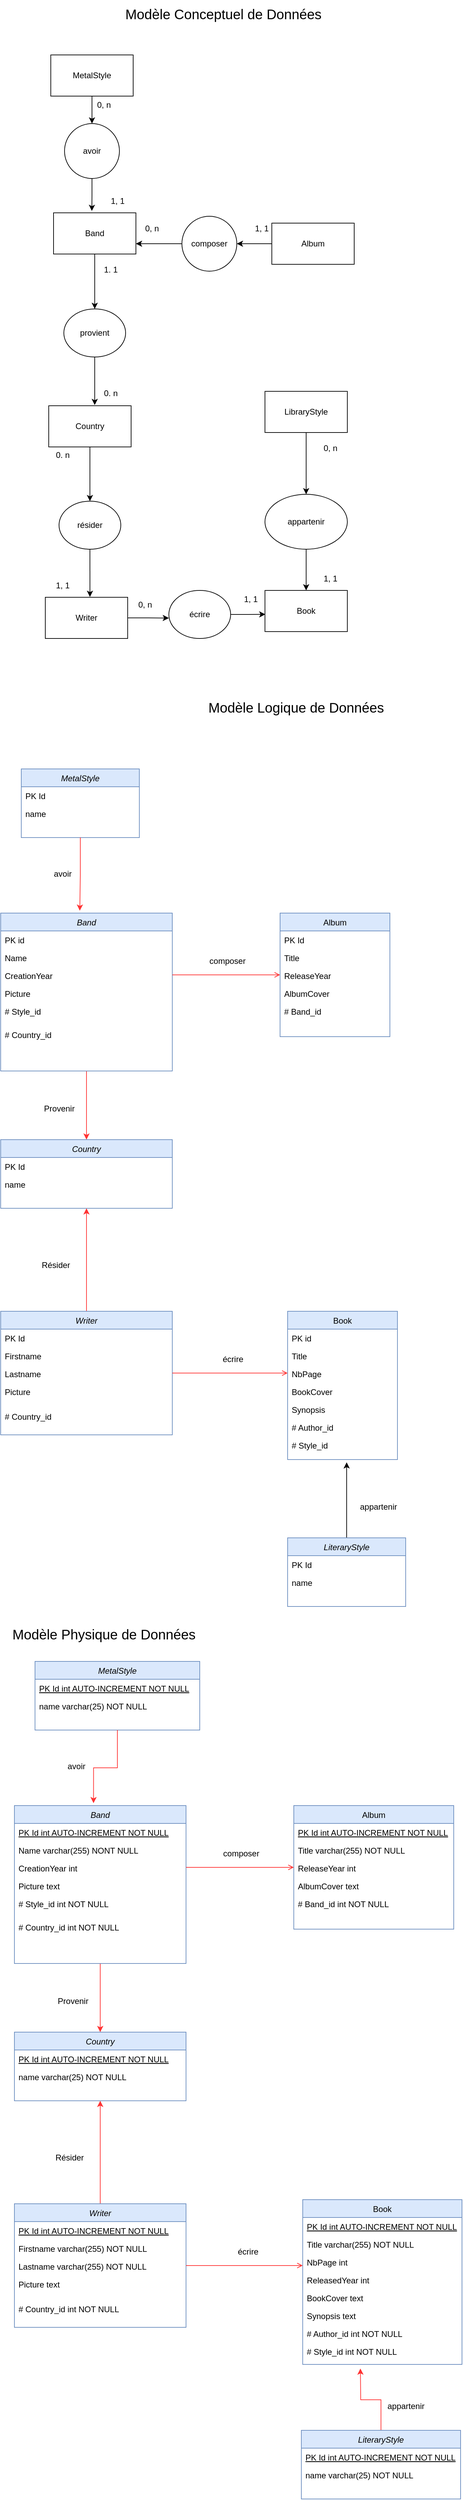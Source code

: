 <mxfile version="24.4.13" type="device">
  <diagram id="C5RBs43oDa-KdzZeNtuy" name="Page-1">
    <mxGraphModel dx="1036" dy="2944" grid="1" gridSize="10" guides="1" tooltips="1" connect="1" arrows="1" fold="1" page="1" pageScale="1" pageWidth="827" pageHeight="1169" math="0" shadow="0">
      <root>
        <mxCell id="WIyWlLk6GJQsqaUBKTNV-0" />
        <mxCell id="WIyWlLk6GJQsqaUBKTNV-1" parent="WIyWlLk6GJQsqaUBKTNV-0" />
        <mxCell id="hpYyyR7JfZrNcIA-6sOq-10" style="edgeStyle=orthogonalEdgeStyle;rounded=0;orthogonalLoop=1;jettySize=auto;html=1;entryX=0.5;entryY=0;entryDx=0;entryDy=0;strokeColor=#FF3333;" parent="WIyWlLk6GJQsqaUBKTNV-1" source="zkfFHV4jXpPFQw0GAbJ--0" target="hpYyyR7JfZrNcIA-6sOq-0" edge="1">
          <mxGeometry relative="1" as="geometry">
            <Array as="points">
              <mxPoint x="215" y="140" />
              <mxPoint x="215" y="140" />
            </Array>
          </mxGeometry>
        </mxCell>
        <mxCell id="zkfFHV4jXpPFQw0GAbJ--0" value="Band" style="swimlane;fontStyle=2;align=center;verticalAlign=top;childLayout=stackLayout;horizontal=1;startSize=26;horizontalStack=0;resizeParent=1;resizeLast=0;collapsible=1;marginBottom=0;rounded=0;shadow=0;strokeWidth=1;fillColor=#dae8fc;strokeColor=#6c8ebf;" parent="WIyWlLk6GJQsqaUBKTNV-1" vertex="1">
          <mxGeometry x="90" y="-120" width="250" height="230" as="geometry">
            <mxRectangle x="230" y="140" width="160" height="26" as="alternateBounds" />
          </mxGeometry>
        </mxCell>
        <mxCell id="zkfFHV4jXpPFQw0GAbJ--1" value="PK id" style="text;align=left;verticalAlign=top;spacingLeft=4;spacingRight=4;overflow=hidden;rotatable=0;points=[[0,0.5],[1,0.5]];portConstraint=eastwest;" parent="zkfFHV4jXpPFQw0GAbJ--0" vertex="1">
          <mxGeometry y="26" width="250" height="26" as="geometry" />
        </mxCell>
        <mxCell id="zkfFHV4jXpPFQw0GAbJ--2" value="Name" style="text;align=left;verticalAlign=top;spacingLeft=4;spacingRight=4;overflow=hidden;rotatable=0;points=[[0,0.5],[1,0.5]];portConstraint=eastwest;rounded=0;shadow=0;html=0;" parent="zkfFHV4jXpPFQw0GAbJ--0" vertex="1">
          <mxGeometry y="52" width="250" height="26" as="geometry" />
        </mxCell>
        <mxCell id="zkfFHV4jXpPFQw0GAbJ--5" value="CreationYear" style="text;align=left;verticalAlign=top;spacingLeft=4;spacingRight=4;overflow=hidden;rotatable=0;points=[[0,0.5],[1,0.5]];portConstraint=eastwest;" parent="zkfFHV4jXpPFQw0GAbJ--0" vertex="1">
          <mxGeometry y="78" width="250" height="26" as="geometry" />
        </mxCell>
        <mxCell id="QkaxTqC0bUJLbsp5cPGV-0" value="Picture" style="text;align=left;verticalAlign=top;spacingLeft=4;spacingRight=4;overflow=hidden;rotatable=0;points=[[0,0.5],[1,0.5]];portConstraint=eastwest;rounded=0;shadow=0;html=0;" parent="zkfFHV4jXpPFQw0GAbJ--0" vertex="1">
          <mxGeometry y="104" width="250" height="26" as="geometry" />
        </mxCell>
        <mxCell id="QkaxTqC0bUJLbsp5cPGV-24" value="# Style_id" style="text;align=left;verticalAlign=top;spacingLeft=4;spacingRight=4;overflow=hidden;rotatable=0;points=[[0,0.5],[1,0.5]];portConstraint=eastwest;rounded=0;shadow=0;html=0;" parent="zkfFHV4jXpPFQw0GAbJ--0" vertex="1">
          <mxGeometry y="130" width="250" height="34" as="geometry" />
        </mxCell>
        <mxCell id="hpYyyR7JfZrNcIA-6sOq-18" value="# Country_id" style="text;align=left;verticalAlign=top;spacingLeft=4;spacingRight=4;overflow=hidden;rotatable=0;points=[[0,0.5],[1,0.5]];portConstraint=eastwest;rounded=0;shadow=0;html=0;" parent="zkfFHV4jXpPFQw0GAbJ--0" vertex="1">
          <mxGeometry y="164" width="250" height="34" as="geometry" />
        </mxCell>
        <mxCell id="zkfFHV4jXpPFQw0GAbJ--17" value="Album" style="swimlane;fontStyle=0;align=center;verticalAlign=top;childLayout=stackLayout;horizontal=1;startSize=26;horizontalStack=0;resizeParent=1;resizeLast=0;collapsible=1;marginBottom=0;rounded=0;shadow=0;strokeWidth=1;fillColor=#dae8fc;strokeColor=#6c8ebf;" parent="WIyWlLk6GJQsqaUBKTNV-1" vertex="1">
          <mxGeometry x="497" y="-120" width="160" height="180" as="geometry">
            <mxRectangle x="550" y="140" width="160" height="26" as="alternateBounds" />
          </mxGeometry>
        </mxCell>
        <mxCell id="zkfFHV4jXpPFQw0GAbJ--18" value="PK Id" style="text;align=left;verticalAlign=top;spacingLeft=4;spacingRight=4;overflow=hidden;rotatable=0;points=[[0,0.5],[1,0.5]];portConstraint=eastwest;" parent="zkfFHV4jXpPFQw0GAbJ--17" vertex="1">
          <mxGeometry y="26" width="160" height="26" as="geometry" />
        </mxCell>
        <mxCell id="zkfFHV4jXpPFQw0GAbJ--19" value="Title" style="text;align=left;verticalAlign=top;spacingLeft=4;spacingRight=4;overflow=hidden;rotatable=0;points=[[0,0.5],[1,0.5]];portConstraint=eastwest;rounded=0;shadow=0;html=0;" parent="zkfFHV4jXpPFQw0GAbJ--17" vertex="1">
          <mxGeometry y="52" width="160" height="26" as="geometry" />
        </mxCell>
        <mxCell id="zkfFHV4jXpPFQw0GAbJ--20" value="ReleaseYear" style="text;align=left;verticalAlign=top;spacingLeft=4;spacingRight=4;overflow=hidden;rotatable=0;points=[[0,0.5],[1,0.5]];portConstraint=eastwest;rounded=0;shadow=0;html=0;" parent="zkfFHV4jXpPFQw0GAbJ--17" vertex="1">
          <mxGeometry y="78" width="160" height="26" as="geometry" />
        </mxCell>
        <mxCell id="zkfFHV4jXpPFQw0GAbJ--21" value="AlbumCover" style="text;align=left;verticalAlign=top;spacingLeft=4;spacingRight=4;overflow=hidden;rotatable=0;points=[[0,0.5],[1,0.5]];portConstraint=eastwest;rounded=0;shadow=0;html=0;" parent="zkfFHV4jXpPFQw0GAbJ--17" vertex="1">
          <mxGeometry y="104" width="160" height="26" as="geometry" />
        </mxCell>
        <mxCell id="QkaxTqC0bUJLbsp5cPGV-25" value="# Band_id" style="text;align=left;verticalAlign=top;spacingLeft=4;spacingRight=4;overflow=hidden;rotatable=0;points=[[0,0.5],[1,0.5]];portConstraint=eastwest;rounded=0;shadow=0;html=0;" parent="zkfFHV4jXpPFQw0GAbJ--17" vertex="1">
          <mxGeometry y="130" width="160" height="26" as="geometry" />
        </mxCell>
        <mxCell id="zkfFHV4jXpPFQw0GAbJ--26" value="" style="endArrow=open;shadow=0;strokeWidth=1;rounded=0;endFill=1;edgeStyle=elbowEdgeStyle;elbow=vertical;strokeColor=#FF3333;" parent="WIyWlLk6GJQsqaUBKTNV-1" source="zkfFHV4jXpPFQw0GAbJ--0" target="zkfFHV4jXpPFQw0GAbJ--17" edge="1">
          <mxGeometry x="0.5" y="41" relative="1" as="geometry">
            <mxPoint x="369" y="-38" as="sourcePoint" />
            <mxPoint x="529" y="-38" as="targetPoint" />
            <mxPoint x="-40" y="32" as="offset" />
          </mxGeometry>
        </mxCell>
        <mxCell id="zkfFHV4jXpPFQw0GAbJ--29" value="composer" style="text;html=1;resizable=0;points=[];;align=center;verticalAlign=middle;labelBackgroundColor=none;rounded=0;shadow=0;strokeWidth=1;fontSize=12;" parent="zkfFHV4jXpPFQw0GAbJ--26" vertex="1" connectable="0">
          <mxGeometry x="0.5" y="49" relative="1" as="geometry">
            <mxPoint x="-38" y="29" as="offset" />
          </mxGeometry>
        </mxCell>
        <mxCell id="hpYyyR7JfZrNcIA-6sOq-9" style="edgeStyle=orthogonalEdgeStyle;rounded=0;orthogonalLoop=1;jettySize=auto;html=1;entryX=0.5;entryY=1;entryDx=0;entryDy=0;strokeColor=#FF3333;" parent="WIyWlLk6GJQsqaUBKTNV-1" source="QkaxTqC0bUJLbsp5cPGV-1" target="hpYyyR7JfZrNcIA-6sOq-0" edge="1">
          <mxGeometry relative="1" as="geometry" />
        </mxCell>
        <mxCell id="QkaxTqC0bUJLbsp5cPGV-1" value="Writer" style="swimlane;fontStyle=2;align=center;verticalAlign=top;childLayout=stackLayout;horizontal=1;startSize=26;horizontalStack=0;resizeParent=1;resizeLast=0;collapsible=1;marginBottom=0;rounded=0;shadow=0;strokeWidth=1;fillColor=#dae8fc;strokeColor=#6c8ebf;" parent="WIyWlLk6GJQsqaUBKTNV-1" vertex="1">
          <mxGeometry x="90" y="460" width="250" height="180" as="geometry">
            <mxRectangle x="230" y="140" width="160" height="26" as="alternateBounds" />
          </mxGeometry>
        </mxCell>
        <mxCell id="QkaxTqC0bUJLbsp5cPGV-2" value="PK Id" style="text;align=left;verticalAlign=top;spacingLeft=4;spacingRight=4;overflow=hidden;rotatable=0;points=[[0,0.5],[1,0.5]];portConstraint=eastwest;" parent="QkaxTqC0bUJLbsp5cPGV-1" vertex="1">
          <mxGeometry y="26" width="250" height="26" as="geometry" />
        </mxCell>
        <mxCell id="QkaxTqC0bUJLbsp5cPGV-3" value="Firstname" style="text;align=left;verticalAlign=top;spacingLeft=4;spacingRight=4;overflow=hidden;rotatable=0;points=[[0,0.5],[1,0.5]];portConstraint=eastwest;rounded=0;shadow=0;html=0;" parent="QkaxTqC0bUJLbsp5cPGV-1" vertex="1">
          <mxGeometry y="52" width="250" height="26" as="geometry" />
        </mxCell>
        <mxCell id="QkaxTqC0bUJLbsp5cPGV-4" value="Lastname" style="text;align=left;verticalAlign=top;spacingLeft=4;spacingRight=4;overflow=hidden;rotatable=0;points=[[0,0.5],[1,0.5]];portConstraint=eastwest;rounded=0;shadow=0;html=0;" parent="QkaxTqC0bUJLbsp5cPGV-1" vertex="1">
          <mxGeometry y="78" width="250" height="26" as="geometry" />
        </mxCell>
        <mxCell id="QkaxTqC0bUJLbsp5cPGV-6" value="Picture" style="text;align=left;verticalAlign=top;spacingLeft=4;spacingRight=4;overflow=hidden;rotatable=0;points=[[0,0.5],[1,0.5]];portConstraint=eastwest;rounded=0;shadow=0;html=0;" parent="QkaxTqC0bUJLbsp5cPGV-1" vertex="1">
          <mxGeometry y="104" width="250" height="36" as="geometry" />
        </mxCell>
        <mxCell id="hpYyyR7JfZrNcIA-6sOq-19" value="# Country_id" style="text;align=left;verticalAlign=top;spacingLeft=4;spacingRight=4;overflow=hidden;rotatable=0;points=[[0,0.5],[1,0.5]];portConstraint=eastwest;rounded=0;shadow=0;html=0;" parent="QkaxTqC0bUJLbsp5cPGV-1" vertex="1">
          <mxGeometry y="140" width="250" height="34" as="geometry" />
        </mxCell>
        <mxCell id="QkaxTqC0bUJLbsp5cPGV-7" value="Book" style="swimlane;fontStyle=0;align=center;verticalAlign=top;childLayout=stackLayout;horizontal=1;startSize=26;horizontalStack=0;resizeParent=1;resizeLast=0;collapsible=1;marginBottom=0;rounded=0;shadow=0;strokeWidth=1;fillColor=#dae8fc;strokeColor=#6c8ebf;" parent="WIyWlLk6GJQsqaUBKTNV-1" vertex="1">
          <mxGeometry x="508" y="460" width="160" height="216" as="geometry">
            <mxRectangle x="550" y="140" width="160" height="26" as="alternateBounds" />
          </mxGeometry>
        </mxCell>
        <mxCell id="QkaxTqC0bUJLbsp5cPGV-8" value="PK id" style="text;align=left;verticalAlign=top;spacingLeft=4;spacingRight=4;overflow=hidden;rotatable=0;points=[[0,0.5],[1,0.5]];portConstraint=eastwest;" parent="QkaxTqC0bUJLbsp5cPGV-7" vertex="1">
          <mxGeometry y="26" width="160" height="26" as="geometry" />
        </mxCell>
        <mxCell id="QkaxTqC0bUJLbsp5cPGV-9" value="Title" style="text;align=left;verticalAlign=top;spacingLeft=4;spacingRight=4;overflow=hidden;rotatable=0;points=[[0,0.5],[1,0.5]];portConstraint=eastwest;rounded=0;shadow=0;html=0;" parent="QkaxTqC0bUJLbsp5cPGV-7" vertex="1">
          <mxGeometry y="52" width="160" height="26" as="geometry" />
        </mxCell>
        <mxCell id="QkaxTqC0bUJLbsp5cPGV-10" value="NbPage" style="text;align=left;verticalAlign=top;spacingLeft=4;spacingRight=4;overflow=hidden;rotatable=0;points=[[0,0.5],[1,0.5]];portConstraint=eastwest;rounded=0;shadow=0;html=0;" parent="QkaxTqC0bUJLbsp5cPGV-7" vertex="1">
          <mxGeometry y="78" width="160" height="26" as="geometry" />
        </mxCell>
        <mxCell id="QkaxTqC0bUJLbsp5cPGV-11" value="BookCover" style="text;align=left;verticalAlign=top;spacingLeft=4;spacingRight=4;overflow=hidden;rotatable=0;points=[[0,0.5],[1,0.5]];portConstraint=eastwest;rounded=0;shadow=0;html=0;" parent="QkaxTqC0bUJLbsp5cPGV-7" vertex="1">
          <mxGeometry y="104" width="160" height="26" as="geometry" />
        </mxCell>
        <mxCell id="QkaxTqC0bUJLbsp5cPGV-16" value="Synopsis" style="text;align=left;verticalAlign=top;spacingLeft=4;spacingRight=4;overflow=hidden;rotatable=0;points=[[0,0.5],[1,0.5]];portConstraint=eastwest;rounded=0;shadow=0;html=0;" parent="QkaxTqC0bUJLbsp5cPGV-7" vertex="1">
          <mxGeometry y="130" width="160" height="26" as="geometry" />
        </mxCell>
        <mxCell id="QkaxTqC0bUJLbsp5cPGV-26" value="# Author_id" style="text;align=left;verticalAlign=top;spacingLeft=4;spacingRight=4;overflow=hidden;rotatable=0;points=[[0,0.5],[1,0.5]];portConstraint=eastwest;rounded=0;shadow=0;html=0;" parent="QkaxTqC0bUJLbsp5cPGV-7" vertex="1">
          <mxGeometry y="156" width="160" height="26" as="geometry" />
        </mxCell>
        <mxCell id="XIcIbsfdDW9YJGJT9VB4-4" value="# Style_id" style="text;align=left;verticalAlign=top;spacingLeft=4;spacingRight=4;overflow=hidden;rotatable=0;points=[[0,0.5],[1,0.5]];portConstraint=eastwest;rounded=0;shadow=0;html=0;" parent="QkaxTqC0bUJLbsp5cPGV-7" vertex="1">
          <mxGeometry y="182" width="160" height="26" as="geometry" />
        </mxCell>
        <mxCell id="QkaxTqC0bUJLbsp5cPGV-12" value="" style="endArrow=open;shadow=0;strokeWidth=1;rounded=0;endFill=1;edgeStyle=elbowEdgeStyle;elbow=vertical;strokeColor=#FF3333;" parent="WIyWlLk6GJQsqaUBKTNV-1" source="QkaxTqC0bUJLbsp5cPGV-1" target="QkaxTqC0bUJLbsp5cPGV-7" edge="1">
          <mxGeometry x="0.5" y="41" relative="1" as="geometry">
            <mxPoint x="380" y="532" as="sourcePoint" />
            <mxPoint x="540" y="532" as="targetPoint" />
            <mxPoint x="-40" y="32" as="offset" />
          </mxGeometry>
        </mxCell>
        <mxCell id="QkaxTqC0bUJLbsp5cPGV-15" value="écrire" style="text;html=1;resizable=0;points=[];;align=center;verticalAlign=middle;labelBackgroundColor=none;rounded=0;shadow=0;strokeWidth=1;fontSize=12;" parent="QkaxTqC0bUJLbsp5cPGV-12" vertex="1" connectable="0">
          <mxGeometry x="0.5" y="49" relative="1" as="geometry">
            <mxPoint x="-38" y="29" as="offset" />
          </mxGeometry>
        </mxCell>
        <mxCell id="hpYyyR7JfZrNcIA-6sOq-0" value="Country" style="swimlane;fontStyle=2;align=center;verticalAlign=top;childLayout=stackLayout;horizontal=1;startSize=26;horizontalStack=0;resizeParent=1;resizeLast=0;collapsible=1;marginBottom=0;rounded=0;shadow=0;strokeWidth=1;fillColor=#dae8fc;strokeColor=#6c8ebf;" parent="WIyWlLk6GJQsqaUBKTNV-1" vertex="1">
          <mxGeometry x="90" y="210" width="250" height="100" as="geometry">
            <mxRectangle x="230" y="140" width="160" height="26" as="alternateBounds" />
          </mxGeometry>
        </mxCell>
        <mxCell id="hpYyyR7JfZrNcIA-6sOq-1" value="PK Id" style="text;align=left;verticalAlign=top;spacingLeft=4;spacingRight=4;overflow=hidden;rotatable=0;points=[[0,0.5],[1,0.5]];portConstraint=eastwest;" parent="hpYyyR7JfZrNcIA-6sOq-0" vertex="1">
          <mxGeometry y="26" width="250" height="26" as="geometry" />
        </mxCell>
        <mxCell id="hpYyyR7JfZrNcIA-6sOq-6" value="name" style="text;align=left;verticalAlign=top;spacingLeft=4;spacingRight=4;overflow=hidden;rotatable=0;points=[[0,0.5],[1,0.5]];portConstraint=eastwest;" parent="hpYyyR7JfZrNcIA-6sOq-0" vertex="1">
          <mxGeometry y="52" width="250" height="26" as="geometry" />
        </mxCell>
        <mxCell id="hpYyyR7JfZrNcIA-6sOq-7" value="Provenir" style="text;html=1;align=center;verticalAlign=middle;resizable=0;points=[];autosize=1;strokeColor=none;fillColor=none;" parent="WIyWlLk6GJQsqaUBKTNV-1" vertex="1">
          <mxGeometry x="140" y="150" width="70" height="30" as="geometry" />
        </mxCell>
        <mxCell id="hpYyyR7JfZrNcIA-6sOq-8" value="Résider" style="text;html=1;align=center;verticalAlign=middle;resizable=0;points=[];autosize=1;strokeColor=none;fillColor=none;" parent="WIyWlLk6GJQsqaUBKTNV-1" vertex="1">
          <mxGeometry x="140" y="378" width="60" height="30" as="geometry" />
        </mxCell>
        <mxCell id="XIcIbsfdDW9YJGJT9VB4-3" style="edgeStyle=orthogonalEdgeStyle;rounded=0;orthogonalLoop=1;jettySize=auto;html=1;strokeColor=default;" parent="WIyWlLk6GJQsqaUBKTNV-1" source="XIcIbsfdDW9YJGJT9VB4-0" edge="1">
          <mxGeometry relative="1" as="geometry">
            <mxPoint x="594" y="680" as="targetPoint" />
          </mxGeometry>
        </mxCell>
        <mxCell id="XIcIbsfdDW9YJGJT9VB4-0" value="LiteraryStyle" style="swimlane;fontStyle=2;align=center;verticalAlign=top;childLayout=stackLayout;horizontal=1;startSize=26;horizontalStack=0;resizeParent=1;resizeLast=0;collapsible=1;marginBottom=0;rounded=0;shadow=0;strokeWidth=1;fillColor=#dae8fc;strokeColor=#6c8ebf;" parent="WIyWlLk6GJQsqaUBKTNV-1" vertex="1">
          <mxGeometry x="508" y="790" width="172" height="100" as="geometry">
            <mxRectangle x="230" y="140" width="160" height="26" as="alternateBounds" />
          </mxGeometry>
        </mxCell>
        <mxCell id="XIcIbsfdDW9YJGJT9VB4-1" value="PK Id" style="text;align=left;verticalAlign=top;spacingLeft=4;spacingRight=4;overflow=hidden;rotatable=0;points=[[0,0.5],[1,0.5]];portConstraint=eastwest;" parent="XIcIbsfdDW9YJGJT9VB4-0" vertex="1">
          <mxGeometry y="26" width="172" height="26" as="geometry" />
        </mxCell>
        <mxCell id="XIcIbsfdDW9YJGJT9VB4-2" value="name" style="text;align=left;verticalAlign=top;spacingLeft=4;spacingRight=4;overflow=hidden;rotatable=0;points=[[0,0.5],[1,0.5]];portConstraint=eastwest;" parent="XIcIbsfdDW9YJGJT9VB4-0" vertex="1">
          <mxGeometry y="52" width="172" height="26" as="geometry" />
        </mxCell>
        <mxCell id="YTbaE79PZGpmzNVeoHjU-0" value="MetalStyle" style="swimlane;fontStyle=2;align=center;verticalAlign=top;childLayout=stackLayout;horizontal=1;startSize=26;horizontalStack=0;resizeParent=1;resizeLast=0;collapsible=1;marginBottom=0;rounded=0;shadow=0;strokeWidth=1;fillColor=#dae8fc;strokeColor=#6c8ebf;" parent="WIyWlLk6GJQsqaUBKTNV-1" vertex="1">
          <mxGeometry x="120" y="-330" width="172" height="100" as="geometry">
            <mxRectangle x="230" y="140" width="160" height="26" as="alternateBounds" />
          </mxGeometry>
        </mxCell>
        <mxCell id="YTbaE79PZGpmzNVeoHjU-1" value="PK Id" style="text;align=left;verticalAlign=top;spacingLeft=4;spacingRight=4;overflow=hidden;rotatable=0;points=[[0,0.5],[1,0.5]];portConstraint=eastwest;" parent="YTbaE79PZGpmzNVeoHjU-0" vertex="1">
          <mxGeometry y="26" width="172" height="26" as="geometry" />
        </mxCell>
        <mxCell id="YTbaE79PZGpmzNVeoHjU-2" value="name" style="text;align=left;verticalAlign=top;spacingLeft=4;spacingRight=4;overflow=hidden;rotatable=0;points=[[0,0.5],[1,0.5]];portConstraint=eastwest;" parent="YTbaE79PZGpmzNVeoHjU-0" vertex="1">
          <mxGeometry y="52" width="172" height="26" as="geometry" />
        </mxCell>
        <mxCell id="YTbaE79PZGpmzNVeoHjU-4" style="edgeStyle=orthogonalEdgeStyle;rounded=0;orthogonalLoop=1;jettySize=auto;html=1;entryX=0.461;entryY=-0.015;entryDx=0;entryDy=0;entryPerimeter=0;strokeColor=#FF3333;" parent="WIyWlLk6GJQsqaUBKTNV-1" source="YTbaE79PZGpmzNVeoHjU-0" target="zkfFHV4jXpPFQw0GAbJ--0" edge="1">
          <mxGeometry relative="1" as="geometry" />
        </mxCell>
        <mxCell id="YTbaE79PZGpmzNVeoHjU-5" value="appartenir" style="text;html=1;align=center;verticalAlign=middle;resizable=0;points=[];autosize=1;strokeColor=none;fillColor=none;" parent="WIyWlLk6GJQsqaUBKTNV-1" vertex="1">
          <mxGeometry x="600" y="730" width="80" height="30" as="geometry" />
        </mxCell>
        <mxCell id="YTbaE79PZGpmzNVeoHjU-6" value="avoir" style="text;html=1;align=center;verticalAlign=middle;resizable=0;points=[];autosize=1;strokeColor=none;fillColor=none;" parent="WIyWlLk6GJQsqaUBKTNV-1" vertex="1">
          <mxGeometry x="155" y="-192" width="50" height="30" as="geometry" />
        </mxCell>
        <mxCell id="YTbaE79PZGpmzNVeoHjU-7" value="&lt;font style=&quot;font-size: 20px;&quot;&gt;Modèle Logique de Données&lt;/font&gt;" style="text;html=1;align=center;verticalAlign=middle;resizable=0;points=[];autosize=1;strokeColor=none;fillColor=none;" parent="WIyWlLk6GJQsqaUBKTNV-1" vertex="1">
          <mxGeometry x="380" y="-440" width="280" height="40" as="geometry" />
        </mxCell>
        <mxCell id="YTbaE79PZGpmzNVeoHjU-9" value="&lt;font style=&quot;font-size: 20px;&quot;&gt;Modèle Conceptuel de Données&lt;/font&gt;" style="text;html=1;align=center;verticalAlign=middle;resizable=0;points=[];autosize=1;strokeColor=none;fillColor=none;" parent="WIyWlLk6GJQsqaUBKTNV-1" vertex="1">
          <mxGeometry x="259" y="-1450" width="310" height="40" as="geometry" />
        </mxCell>
        <mxCell id="YTbaE79PZGpmzNVeoHjU-82" value="" style="edgeStyle=orthogonalEdgeStyle;rounded=0;orthogonalLoop=1;jettySize=auto;html=1;" parent="WIyWlLk6GJQsqaUBKTNV-1" source="YTbaE79PZGpmzNVeoHjU-59" target="YTbaE79PZGpmzNVeoHjU-81" edge="1">
          <mxGeometry relative="1" as="geometry" />
        </mxCell>
        <mxCell id="YTbaE79PZGpmzNVeoHjU-59" value="MetalStyle" style="rounded=0;whiteSpace=wrap;html=1;" parent="WIyWlLk6GJQsqaUBKTNV-1" vertex="1">
          <mxGeometry x="163" y="-1370" width="120" height="60" as="geometry" />
        </mxCell>
        <mxCell id="YTbaE79PZGpmzNVeoHjU-85" value="" style="edgeStyle=orthogonalEdgeStyle;rounded=0;orthogonalLoop=1;jettySize=auto;html=1;" parent="WIyWlLk6GJQsqaUBKTNV-1" source="YTbaE79PZGpmzNVeoHjU-61" target="YTbaE79PZGpmzNVeoHjU-84" edge="1">
          <mxGeometry relative="1" as="geometry" />
        </mxCell>
        <mxCell id="YTbaE79PZGpmzNVeoHjU-61" value="Album" style="rounded=0;whiteSpace=wrap;html=1;" parent="WIyWlLk6GJQsqaUBKTNV-1" vertex="1">
          <mxGeometry x="485" y="-1125" width="120" height="60" as="geometry" />
        </mxCell>
        <mxCell id="YTbaE79PZGpmzNVeoHjU-93" style="edgeStyle=orthogonalEdgeStyle;rounded=0;orthogonalLoop=1;jettySize=auto;html=1;entryX=0.5;entryY=0;entryDx=0;entryDy=0;" parent="WIyWlLk6GJQsqaUBKTNV-1" source="YTbaE79PZGpmzNVeoHjU-62" target="YTbaE79PZGpmzNVeoHjU-72" edge="1">
          <mxGeometry relative="1" as="geometry" />
        </mxCell>
        <mxCell id="YTbaE79PZGpmzNVeoHjU-62" value="Country" style="rounded=0;whiteSpace=wrap;html=1;" parent="WIyWlLk6GJQsqaUBKTNV-1" vertex="1">
          <mxGeometry x="160" y="-859" width="120" height="60" as="geometry" />
        </mxCell>
        <mxCell id="YTbaE79PZGpmzNVeoHjU-63" value="Writer" style="rounded=0;whiteSpace=wrap;html=1;" parent="WIyWlLk6GJQsqaUBKTNV-1" vertex="1">
          <mxGeometry x="155" y="-580" width="120" height="60" as="geometry" />
        </mxCell>
        <mxCell id="YTbaE79PZGpmzNVeoHjU-65" value="Book" style="rounded=0;whiteSpace=wrap;html=1;" parent="WIyWlLk6GJQsqaUBKTNV-1" vertex="1">
          <mxGeometry x="475" y="-590" width="120" height="60" as="geometry" />
        </mxCell>
        <mxCell id="YTbaE79PZGpmzNVeoHjU-88" style="edgeStyle=orthogonalEdgeStyle;rounded=0;orthogonalLoop=1;jettySize=auto;html=1;entryX=0.5;entryY=0;entryDx=0;entryDy=0;" parent="WIyWlLk6GJQsqaUBKTNV-1" source="YTbaE79PZGpmzNVeoHjU-66" target="YTbaE79PZGpmzNVeoHjU-67" edge="1">
          <mxGeometry relative="1" as="geometry" />
        </mxCell>
        <mxCell id="YTbaE79PZGpmzNVeoHjU-66" value="LibraryStyle" style="rounded=0;whiteSpace=wrap;html=1;" parent="WIyWlLk6GJQsqaUBKTNV-1" vertex="1">
          <mxGeometry x="475" y="-880" width="120" height="60" as="geometry" />
        </mxCell>
        <mxCell id="YTbaE79PZGpmzNVeoHjU-87" style="edgeStyle=orthogonalEdgeStyle;rounded=0;orthogonalLoop=1;jettySize=auto;html=1;entryX=0.5;entryY=0;entryDx=0;entryDy=0;" parent="WIyWlLk6GJQsqaUBKTNV-1" source="YTbaE79PZGpmzNVeoHjU-67" target="YTbaE79PZGpmzNVeoHjU-65" edge="1">
          <mxGeometry relative="1" as="geometry" />
        </mxCell>
        <mxCell id="YTbaE79PZGpmzNVeoHjU-67" value="appartenir" style="ellipse;whiteSpace=wrap;html=1;" parent="WIyWlLk6GJQsqaUBKTNV-1" vertex="1">
          <mxGeometry x="475" y="-730" width="120" height="80" as="geometry" />
        </mxCell>
        <mxCell id="YTbaE79PZGpmzNVeoHjU-69" value="écrire" style="ellipse;whiteSpace=wrap;html=1;" parent="WIyWlLk6GJQsqaUBKTNV-1" vertex="1">
          <mxGeometry x="335" y="-590" width="90" height="70" as="geometry" />
        </mxCell>
        <mxCell id="YTbaE79PZGpmzNVeoHjU-72" value="résider" style="ellipse;whiteSpace=wrap;html=1;" parent="WIyWlLk6GJQsqaUBKTNV-1" vertex="1">
          <mxGeometry x="175" y="-720" width="90" height="70" as="geometry" />
        </mxCell>
        <mxCell id="YTbaE79PZGpmzNVeoHjU-78" style="edgeStyle=orthogonalEdgeStyle;rounded=0;orthogonalLoop=1;jettySize=auto;html=1;entryX=0.5;entryY=0;entryDx=0;entryDy=0;" parent="WIyWlLk6GJQsqaUBKTNV-1" source="YTbaE79PZGpmzNVeoHjU-60" target="YTbaE79PZGpmzNVeoHjU-75" edge="1">
          <mxGeometry relative="1" as="geometry" />
        </mxCell>
        <mxCell id="YTbaE79PZGpmzNVeoHjU-60" value="Band" style="rounded=0;whiteSpace=wrap;html=1;" parent="WIyWlLk6GJQsqaUBKTNV-1" vertex="1">
          <mxGeometry x="167" y="-1140" width="120" height="60" as="geometry" />
        </mxCell>
        <mxCell id="YTbaE79PZGpmzNVeoHjU-94" style="edgeStyle=orthogonalEdgeStyle;rounded=0;orthogonalLoop=1;jettySize=auto;html=1;" parent="WIyWlLk6GJQsqaUBKTNV-1" source="YTbaE79PZGpmzNVeoHjU-75" edge="1">
          <mxGeometry relative="1" as="geometry">
            <mxPoint x="227" y="-860" as="targetPoint" />
          </mxGeometry>
        </mxCell>
        <mxCell id="YTbaE79PZGpmzNVeoHjU-75" value="provient" style="ellipse;whiteSpace=wrap;html=1;" parent="WIyWlLk6GJQsqaUBKTNV-1" vertex="1">
          <mxGeometry x="182" y="-1000" width="90" height="70" as="geometry" />
        </mxCell>
        <mxCell id="YTbaE79PZGpmzNVeoHjU-81" value="avoir" style="ellipse;whiteSpace=wrap;html=1;rounded=0;" parent="WIyWlLk6GJQsqaUBKTNV-1" vertex="1">
          <mxGeometry x="183" y="-1270" width="80" height="80" as="geometry" />
        </mxCell>
        <mxCell id="YTbaE79PZGpmzNVeoHjU-86" style="edgeStyle=orthogonalEdgeStyle;rounded=0;orthogonalLoop=1;jettySize=auto;html=1;entryX=1;entryY=0.75;entryDx=0;entryDy=0;" parent="WIyWlLk6GJQsqaUBKTNV-1" source="YTbaE79PZGpmzNVeoHjU-84" target="YTbaE79PZGpmzNVeoHjU-60" edge="1">
          <mxGeometry relative="1" as="geometry" />
        </mxCell>
        <mxCell id="YTbaE79PZGpmzNVeoHjU-84" value="composer" style="ellipse;whiteSpace=wrap;html=1;rounded=0;" parent="WIyWlLk6GJQsqaUBKTNV-1" vertex="1">
          <mxGeometry x="354" y="-1135" width="80" height="80" as="geometry" />
        </mxCell>
        <mxCell id="YTbaE79PZGpmzNVeoHjU-89" style="edgeStyle=orthogonalEdgeStyle;rounded=0;orthogonalLoop=1;jettySize=auto;html=1;entryX=0.005;entryY=0.581;entryDx=0;entryDy=0;entryPerimeter=0;" parent="WIyWlLk6GJQsqaUBKTNV-1" source="YTbaE79PZGpmzNVeoHjU-69" target="YTbaE79PZGpmzNVeoHjU-65" edge="1">
          <mxGeometry relative="1" as="geometry" />
        </mxCell>
        <mxCell id="YTbaE79PZGpmzNVeoHjU-90" style="edgeStyle=orthogonalEdgeStyle;rounded=0;orthogonalLoop=1;jettySize=auto;html=1;entryX=0.001;entryY=0.575;entryDx=0;entryDy=0;entryPerimeter=0;" parent="WIyWlLk6GJQsqaUBKTNV-1" source="YTbaE79PZGpmzNVeoHjU-63" target="YTbaE79PZGpmzNVeoHjU-69" edge="1">
          <mxGeometry relative="1" as="geometry" />
        </mxCell>
        <mxCell id="YTbaE79PZGpmzNVeoHjU-92" style="edgeStyle=orthogonalEdgeStyle;rounded=0;orthogonalLoop=1;jettySize=auto;html=1;entryX=0.542;entryY=-0.009;entryDx=0;entryDy=0;entryPerimeter=0;" parent="WIyWlLk6GJQsqaUBKTNV-1" source="YTbaE79PZGpmzNVeoHjU-72" target="YTbaE79PZGpmzNVeoHjU-63" edge="1">
          <mxGeometry relative="1" as="geometry" />
        </mxCell>
        <mxCell id="YTbaE79PZGpmzNVeoHjU-104" style="edgeStyle=orthogonalEdgeStyle;rounded=0;orthogonalLoop=1;jettySize=auto;html=1;entryX=0.465;entryY=-0.045;entryDx=0;entryDy=0;entryPerimeter=0;" parent="WIyWlLk6GJQsqaUBKTNV-1" source="YTbaE79PZGpmzNVeoHjU-81" target="YTbaE79PZGpmzNVeoHjU-60" edge="1">
          <mxGeometry relative="1" as="geometry" />
        </mxCell>
        <mxCell id="YTbaE79PZGpmzNVeoHjU-105" value="1, 1" style="text;html=1;align=center;verticalAlign=middle;resizable=0;points=[];autosize=1;strokeColor=none;fillColor=none;" parent="WIyWlLk6GJQsqaUBKTNV-1" vertex="1">
          <mxGeometry x="240" y="-1172" width="40" height="30" as="geometry" />
        </mxCell>
        <mxCell id="YTbaE79PZGpmzNVeoHjU-106" value="0, n" style="text;html=1;align=center;verticalAlign=middle;resizable=0;points=[];autosize=1;strokeColor=none;fillColor=none;" parent="WIyWlLk6GJQsqaUBKTNV-1" vertex="1">
          <mxGeometry x="220" y="-1312" width="40" height="30" as="geometry" />
        </mxCell>
        <mxCell id="YTbaE79PZGpmzNVeoHjU-107" value="0, n" style="text;html=1;align=center;verticalAlign=middle;resizable=0;points=[];autosize=1;strokeColor=none;fillColor=none;" parent="WIyWlLk6GJQsqaUBKTNV-1" vertex="1">
          <mxGeometry x="290" y="-1132" width="40" height="30" as="geometry" />
        </mxCell>
        <mxCell id="YTbaE79PZGpmzNVeoHjU-108" value="1, 1" style="text;html=1;align=center;verticalAlign=middle;resizable=0;points=[];autosize=1;strokeColor=none;fillColor=none;" parent="WIyWlLk6GJQsqaUBKTNV-1" vertex="1">
          <mxGeometry x="450" y="-1132" width="40" height="30" as="geometry" />
        </mxCell>
        <mxCell id="YTbaE79PZGpmzNVeoHjU-109" value="0, n" style="text;html=1;align=center;verticalAlign=middle;resizable=0;points=[];autosize=1;strokeColor=none;fillColor=none;" parent="WIyWlLk6GJQsqaUBKTNV-1" vertex="1">
          <mxGeometry x="550" y="-812" width="40" height="30" as="geometry" />
        </mxCell>
        <mxCell id="YTbaE79PZGpmzNVeoHjU-110" value="1, 1" style="text;html=1;align=center;verticalAlign=middle;resizable=0;points=[];autosize=1;strokeColor=none;fillColor=none;" parent="WIyWlLk6GJQsqaUBKTNV-1" vertex="1">
          <mxGeometry x="550" y="-622" width="40" height="30" as="geometry" />
        </mxCell>
        <mxCell id="YTbaE79PZGpmzNVeoHjU-111" value="0, n" style="text;html=1;align=center;verticalAlign=middle;resizable=0;points=[];autosize=1;strokeColor=none;fillColor=none;" parent="WIyWlLk6GJQsqaUBKTNV-1" vertex="1">
          <mxGeometry x="280" y="-584" width="40" height="30" as="geometry" />
        </mxCell>
        <mxCell id="YTbaE79PZGpmzNVeoHjU-112" value="1, 1" style="text;html=1;align=center;verticalAlign=middle;resizable=0;points=[];autosize=1;strokeColor=none;fillColor=none;" parent="WIyWlLk6GJQsqaUBKTNV-1" vertex="1">
          <mxGeometry x="434" y="-592" width="40" height="30" as="geometry" />
        </mxCell>
        <mxCell id="YTbaE79PZGpmzNVeoHjU-113" value="1. 1" style="text;html=1;align=center;verticalAlign=middle;resizable=0;points=[];autosize=1;strokeColor=none;fillColor=none;" parent="WIyWlLk6GJQsqaUBKTNV-1" vertex="1">
          <mxGeometry x="230" y="-1072" width="40" height="30" as="geometry" />
        </mxCell>
        <mxCell id="YTbaE79PZGpmzNVeoHjU-114" value="0. n" style="text;html=1;align=center;verticalAlign=middle;resizable=0;points=[];autosize=1;strokeColor=none;fillColor=none;" parent="WIyWlLk6GJQsqaUBKTNV-1" vertex="1">
          <mxGeometry x="230" y="-892" width="40" height="30" as="geometry" />
        </mxCell>
        <mxCell id="YTbaE79PZGpmzNVeoHjU-115" value="0. n" style="text;html=1;align=center;verticalAlign=middle;resizable=0;points=[];autosize=1;strokeColor=none;fillColor=none;" parent="WIyWlLk6GJQsqaUBKTNV-1" vertex="1">
          <mxGeometry x="160" y="-802" width="40" height="30" as="geometry" />
        </mxCell>
        <mxCell id="YTbaE79PZGpmzNVeoHjU-116" value="1, 1" style="text;html=1;align=center;verticalAlign=middle;resizable=0;points=[];autosize=1;strokeColor=none;fillColor=none;" parent="WIyWlLk6GJQsqaUBKTNV-1" vertex="1">
          <mxGeometry x="160" y="-612" width="40" height="30" as="geometry" />
        </mxCell>
        <mxCell id="YTbaE79PZGpmzNVeoHjU-117" style="edgeStyle=orthogonalEdgeStyle;rounded=0;orthogonalLoop=1;jettySize=auto;html=1;entryX=0.5;entryY=0;entryDx=0;entryDy=0;strokeColor=#FF3333;" parent="WIyWlLk6GJQsqaUBKTNV-1" source="YTbaE79PZGpmzNVeoHjU-118" target="YTbaE79PZGpmzNVeoHjU-150" edge="1">
          <mxGeometry relative="1" as="geometry" />
        </mxCell>
        <mxCell id="YTbaE79PZGpmzNVeoHjU-118" value="Band" style="swimlane;fontStyle=2;align=center;verticalAlign=top;childLayout=stackLayout;horizontal=1;startSize=26;horizontalStack=0;resizeParent=1;resizeLast=0;collapsible=1;marginBottom=0;rounded=0;shadow=0;strokeWidth=1;fillColor=#dae8fc;strokeColor=#6c8ebf;" parent="WIyWlLk6GJQsqaUBKTNV-1" vertex="1">
          <mxGeometry x="110" y="1180" width="250" height="230" as="geometry">
            <mxRectangle x="230" y="140" width="160" height="26" as="alternateBounds" />
          </mxGeometry>
        </mxCell>
        <mxCell id="YTbaE79PZGpmzNVeoHjU-119" value="PK Id int AUTO-INCREMENT NOT NULL" style="text;align=left;verticalAlign=top;spacingLeft=4;spacingRight=4;overflow=hidden;rotatable=0;points=[[0,0.5],[1,0.5]];portConstraint=eastwest;fontStyle=4" parent="YTbaE79PZGpmzNVeoHjU-118" vertex="1">
          <mxGeometry y="26" width="250" height="26" as="geometry" />
        </mxCell>
        <mxCell id="YTbaE79PZGpmzNVeoHjU-120" value="Name varchar(255) NONT NULL" style="text;align=left;verticalAlign=top;spacingLeft=4;spacingRight=4;overflow=hidden;rotatable=0;points=[[0,0.5],[1,0.5]];portConstraint=eastwest;rounded=0;shadow=0;html=0;" parent="YTbaE79PZGpmzNVeoHjU-118" vertex="1">
          <mxGeometry y="52" width="250" height="26" as="geometry" />
        </mxCell>
        <mxCell id="YTbaE79PZGpmzNVeoHjU-121" value="CreationYear int" style="text;align=left;verticalAlign=top;spacingLeft=4;spacingRight=4;overflow=hidden;rotatable=0;points=[[0,0.5],[1,0.5]];portConstraint=eastwest;" parent="YTbaE79PZGpmzNVeoHjU-118" vertex="1">
          <mxGeometry y="78" width="250" height="26" as="geometry" />
        </mxCell>
        <mxCell id="YTbaE79PZGpmzNVeoHjU-122" value="Picture text" style="text;align=left;verticalAlign=top;spacingLeft=4;spacingRight=4;overflow=hidden;rotatable=0;points=[[0,0.5],[1,0.5]];portConstraint=eastwest;rounded=0;shadow=0;html=0;" parent="YTbaE79PZGpmzNVeoHjU-118" vertex="1">
          <mxGeometry y="104" width="250" height="26" as="geometry" />
        </mxCell>
        <mxCell id="YTbaE79PZGpmzNVeoHjU-123" value="# Style_id int NOT NULL" style="text;align=left;verticalAlign=top;spacingLeft=4;spacingRight=4;overflow=hidden;rotatable=0;points=[[0,0.5],[1,0.5]];portConstraint=eastwest;rounded=0;shadow=0;html=0;" parent="YTbaE79PZGpmzNVeoHjU-118" vertex="1">
          <mxGeometry y="130" width="250" height="34" as="geometry" />
        </mxCell>
        <mxCell id="YTbaE79PZGpmzNVeoHjU-124" value="# Country_id int NOT NULL" style="text;align=left;verticalAlign=top;spacingLeft=4;spacingRight=4;overflow=hidden;rotatable=0;points=[[0,0.5],[1,0.5]];portConstraint=eastwest;rounded=0;shadow=0;html=0;" parent="YTbaE79PZGpmzNVeoHjU-118" vertex="1">
          <mxGeometry y="164" width="250" height="34" as="geometry" />
        </mxCell>
        <mxCell id="YTbaE79PZGpmzNVeoHjU-125" value="Album" style="swimlane;fontStyle=0;align=center;verticalAlign=top;childLayout=stackLayout;horizontal=1;startSize=26;horizontalStack=0;resizeParent=1;resizeLast=0;collapsible=1;marginBottom=0;rounded=0;shadow=0;strokeWidth=1;fillColor=#dae8fc;strokeColor=#6c8ebf;" parent="WIyWlLk6GJQsqaUBKTNV-1" vertex="1">
          <mxGeometry x="517" y="1180" width="233" height="180" as="geometry">
            <mxRectangle x="550" y="140" width="160" height="26" as="alternateBounds" />
          </mxGeometry>
        </mxCell>
        <mxCell id="YTbaE79PZGpmzNVeoHjU-126" value="PK Id int AUTO-INCREMENT NOT NULL" style="text;align=left;verticalAlign=top;spacingLeft=4;spacingRight=4;overflow=hidden;rotatable=0;points=[[0,0.5],[1,0.5]];portConstraint=eastwest;fontStyle=4" parent="YTbaE79PZGpmzNVeoHjU-125" vertex="1">
          <mxGeometry y="26" width="233" height="26" as="geometry" />
        </mxCell>
        <mxCell id="YTbaE79PZGpmzNVeoHjU-127" value="Title varchar(255) NOT NULL" style="text;align=left;verticalAlign=top;spacingLeft=4;spacingRight=4;overflow=hidden;rotatable=0;points=[[0,0.5],[1,0.5]];portConstraint=eastwest;rounded=0;shadow=0;html=0;" parent="YTbaE79PZGpmzNVeoHjU-125" vertex="1">
          <mxGeometry y="52" width="233" height="26" as="geometry" />
        </mxCell>
        <mxCell id="YTbaE79PZGpmzNVeoHjU-128" value="ReleaseYear int" style="text;align=left;verticalAlign=top;spacingLeft=4;spacingRight=4;overflow=hidden;rotatable=0;points=[[0,0.5],[1,0.5]];portConstraint=eastwest;rounded=0;shadow=0;html=0;" parent="YTbaE79PZGpmzNVeoHjU-125" vertex="1">
          <mxGeometry y="78" width="233" height="26" as="geometry" />
        </mxCell>
        <mxCell id="YTbaE79PZGpmzNVeoHjU-129" value="AlbumCover text" style="text;align=left;verticalAlign=top;spacingLeft=4;spacingRight=4;overflow=hidden;rotatable=0;points=[[0,0.5],[1,0.5]];portConstraint=eastwest;rounded=0;shadow=0;html=0;" parent="YTbaE79PZGpmzNVeoHjU-125" vertex="1">
          <mxGeometry y="104" width="233" height="26" as="geometry" />
        </mxCell>
        <mxCell id="YTbaE79PZGpmzNVeoHjU-130" value="# Band_id int NOT NULL" style="text;align=left;verticalAlign=top;spacingLeft=4;spacingRight=4;overflow=hidden;rotatable=0;points=[[0,0.5],[1,0.5]];portConstraint=eastwest;rounded=0;shadow=0;html=0;" parent="YTbaE79PZGpmzNVeoHjU-125" vertex="1">
          <mxGeometry y="130" width="233" height="26" as="geometry" />
        </mxCell>
        <mxCell id="YTbaE79PZGpmzNVeoHjU-131" value="" style="endArrow=open;shadow=0;strokeWidth=1;rounded=0;endFill=1;edgeStyle=elbowEdgeStyle;elbow=vertical;strokeColor=#FF3333;" parent="WIyWlLk6GJQsqaUBKTNV-1" source="YTbaE79PZGpmzNVeoHjU-118" target="YTbaE79PZGpmzNVeoHjU-125" edge="1">
          <mxGeometry x="0.5" y="41" relative="1" as="geometry">
            <mxPoint x="389" y="1262" as="sourcePoint" />
            <mxPoint x="549" y="1262" as="targetPoint" />
            <mxPoint x="-40" y="32" as="offset" />
          </mxGeometry>
        </mxCell>
        <mxCell id="YTbaE79PZGpmzNVeoHjU-132" value="composer" style="text;html=1;resizable=0;points=[];;align=center;verticalAlign=middle;labelBackgroundColor=none;rounded=0;shadow=0;strokeWidth=1;fontSize=12;" parent="YTbaE79PZGpmzNVeoHjU-131" vertex="1" connectable="0">
          <mxGeometry x="0.5" y="49" relative="1" as="geometry">
            <mxPoint x="-38" y="29" as="offset" />
          </mxGeometry>
        </mxCell>
        <mxCell id="YTbaE79PZGpmzNVeoHjU-133" style="edgeStyle=orthogonalEdgeStyle;rounded=0;orthogonalLoop=1;jettySize=auto;html=1;entryX=0.5;entryY=1;entryDx=0;entryDy=0;strokeColor=#FF3333;" parent="WIyWlLk6GJQsqaUBKTNV-1" source="YTbaE79PZGpmzNVeoHjU-134" target="YTbaE79PZGpmzNVeoHjU-150" edge="1">
          <mxGeometry relative="1" as="geometry" />
        </mxCell>
        <mxCell id="YTbaE79PZGpmzNVeoHjU-134" value="Writer" style="swimlane;fontStyle=2;align=center;verticalAlign=top;childLayout=stackLayout;horizontal=1;startSize=26;horizontalStack=0;resizeParent=1;resizeLast=0;collapsible=1;marginBottom=0;rounded=0;shadow=0;strokeWidth=1;fillColor=#dae8fc;strokeColor=#6c8ebf;" parent="WIyWlLk6GJQsqaUBKTNV-1" vertex="1">
          <mxGeometry x="110" y="1760" width="250" height="180" as="geometry">
            <mxRectangle x="230" y="140" width="160" height="26" as="alternateBounds" />
          </mxGeometry>
        </mxCell>
        <mxCell id="YTbaE79PZGpmzNVeoHjU-135" value="PK Id int AUTO-INCREMENT NOT NULL" style="text;align=left;verticalAlign=top;spacingLeft=4;spacingRight=4;overflow=hidden;rotatable=0;points=[[0,0.5],[1,0.5]];portConstraint=eastwest;fontStyle=4" parent="YTbaE79PZGpmzNVeoHjU-134" vertex="1">
          <mxGeometry y="26" width="250" height="26" as="geometry" />
        </mxCell>
        <mxCell id="YTbaE79PZGpmzNVeoHjU-136" value="Firstname varchar(255) NOT NULL" style="text;align=left;verticalAlign=top;spacingLeft=4;spacingRight=4;overflow=hidden;rotatable=0;points=[[0,0.5],[1,0.5]];portConstraint=eastwest;rounded=0;shadow=0;html=0;" parent="YTbaE79PZGpmzNVeoHjU-134" vertex="1">
          <mxGeometry y="52" width="250" height="26" as="geometry" />
        </mxCell>
        <mxCell id="YTbaE79PZGpmzNVeoHjU-137" value="Lastname varchar(255) NOT NULL" style="text;align=left;verticalAlign=top;spacingLeft=4;spacingRight=4;overflow=hidden;rotatable=0;points=[[0,0.5],[1,0.5]];portConstraint=eastwest;rounded=0;shadow=0;html=0;" parent="YTbaE79PZGpmzNVeoHjU-134" vertex="1">
          <mxGeometry y="78" width="250" height="26" as="geometry" />
        </mxCell>
        <mxCell id="YTbaE79PZGpmzNVeoHjU-138" value="Picture text" style="text;align=left;verticalAlign=top;spacingLeft=4;spacingRight=4;overflow=hidden;rotatable=0;points=[[0,0.5],[1,0.5]];portConstraint=eastwest;rounded=0;shadow=0;html=0;" parent="YTbaE79PZGpmzNVeoHjU-134" vertex="1">
          <mxGeometry y="104" width="250" height="36" as="geometry" />
        </mxCell>
        <mxCell id="YTbaE79PZGpmzNVeoHjU-139" value="# Country_id int NOT NULL" style="text;align=left;verticalAlign=top;spacingLeft=4;spacingRight=4;overflow=hidden;rotatable=0;points=[[0,0.5],[1,0.5]];portConstraint=eastwest;rounded=0;shadow=0;html=0;" parent="YTbaE79PZGpmzNVeoHjU-134" vertex="1">
          <mxGeometry y="140" width="250" height="34" as="geometry" />
        </mxCell>
        <mxCell id="YTbaE79PZGpmzNVeoHjU-140" value="Book" style="swimlane;fontStyle=0;align=center;verticalAlign=top;childLayout=stackLayout;horizontal=1;startSize=26;horizontalStack=0;resizeParent=1;resizeLast=0;collapsible=1;marginBottom=0;rounded=0;shadow=0;strokeWidth=1;fillColor=#dae8fc;strokeColor=#6c8ebf;" parent="WIyWlLk6GJQsqaUBKTNV-1" vertex="1">
          <mxGeometry x="530" y="1754" width="232" height="240" as="geometry">
            <mxRectangle x="550" y="140" width="160" height="26" as="alternateBounds" />
          </mxGeometry>
        </mxCell>
        <mxCell id="YTbaE79PZGpmzNVeoHjU-141" value="PK Id int AUTO-INCREMENT NOT NULL" style="text;align=left;verticalAlign=top;spacingLeft=4;spacingRight=4;overflow=hidden;rotatable=0;points=[[0,0.5],[1,0.5]];portConstraint=eastwest;fontStyle=4" parent="YTbaE79PZGpmzNVeoHjU-140" vertex="1">
          <mxGeometry y="26" width="232" height="26" as="geometry" />
        </mxCell>
        <mxCell id="YTbaE79PZGpmzNVeoHjU-142" value="Title varchar(255) NOT NULL" style="text;align=left;verticalAlign=top;spacingLeft=4;spacingRight=4;overflow=hidden;rotatable=0;points=[[0,0.5],[1,0.5]];portConstraint=eastwest;rounded=0;shadow=0;html=0;" parent="YTbaE79PZGpmzNVeoHjU-140" vertex="1">
          <mxGeometry y="52" width="232" height="26" as="geometry" />
        </mxCell>
        <mxCell id="YTbaE79PZGpmzNVeoHjU-143" value="NbPage int" style="text;align=left;verticalAlign=top;spacingLeft=4;spacingRight=4;overflow=hidden;rotatable=0;points=[[0,0.5],[1,0.5]];portConstraint=eastwest;rounded=0;shadow=0;html=0;" parent="YTbaE79PZGpmzNVeoHjU-140" vertex="1">
          <mxGeometry y="78" width="232" height="26" as="geometry" />
        </mxCell>
        <mxCell id="YTbaE79PZGpmzNVeoHjU-144" value="ReleasedYear int" style="text;align=left;verticalAlign=top;spacingLeft=4;spacingRight=4;overflow=hidden;rotatable=0;points=[[0,0.5],[1,0.5]];portConstraint=eastwest;rounded=0;shadow=0;html=0;" parent="YTbaE79PZGpmzNVeoHjU-140" vertex="1">
          <mxGeometry y="104" width="232" height="26" as="geometry" />
        </mxCell>
        <mxCell id="YTbaE79PZGpmzNVeoHjU-145" value="BookCover text" style="text;align=left;verticalAlign=top;spacingLeft=4;spacingRight=4;overflow=hidden;rotatable=0;points=[[0,0.5],[1,0.5]];portConstraint=eastwest;rounded=0;shadow=0;html=0;" parent="YTbaE79PZGpmzNVeoHjU-140" vertex="1">
          <mxGeometry y="130" width="232" height="26" as="geometry" />
        </mxCell>
        <mxCell id="YTbaE79PZGpmzNVeoHjU-146" value="Synopsis text" style="text;align=left;verticalAlign=top;spacingLeft=4;spacingRight=4;overflow=hidden;rotatable=0;points=[[0,0.5],[1,0.5]];portConstraint=eastwest;rounded=0;shadow=0;html=0;" parent="YTbaE79PZGpmzNVeoHjU-140" vertex="1">
          <mxGeometry y="156" width="232" height="26" as="geometry" />
        </mxCell>
        <mxCell id="YTbaE79PZGpmzNVeoHjU-147" value="# Author_id int NOT NULL" style="text;align=left;verticalAlign=top;spacingLeft=4;spacingRight=4;overflow=hidden;rotatable=0;points=[[0,0.5],[1,0.5]];portConstraint=eastwest;rounded=0;shadow=0;html=0;" parent="YTbaE79PZGpmzNVeoHjU-140" vertex="1">
          <mxGeometry y="182" width="232" height="26" as="geometry" />
        </mxCell>
        <mxCell id="YTbaE79PZGpmzNVeoHjU-167" value="# Style_id int NOT NULL" style="text;align=left;verticalAlign=top;spacingLeft=4;spacingRight=4;overflow=hidden;rotatable=0;points=[[0,0.5],[1,0.5]];portConstraint=eastwest;rounded=0;shadow=0;html=0;" parent="YTbaE79PZGpmzNVeoHjU-140" vertex="1">
          <mxGeometry y="208" width="232" height="26" as="geometry" />
        </mxCell>
        <mxCell id="YTbaE79PZGpmzNVeoHjU-148" value="" style="endArrow=open;shadow=0;strokeWidth=1;rounded=0;endFill=1;edgeStyle=elbowEdgeStyle;elbow=vertical;strokeColor=#FF3333;" parent="WIyWlLk6GJQsqaUBKTNV-1" source="YTbaE79PZGpmzNVeoHjU-134" target="YTbaE79PZGpmzNVeoHjU-140" edge="1">
          <mxGeometry x="0.5" y="41" relative="1" as="geometry">
            <mxPoint x="400" y="1832" as="sourcePoint" />
            <mxPoint x="560" y="1832" as="targetPoint" />
            <mxPoint x="-40" y="32" as="offset" />
          </mxGeometry>
        </mxCell>
        <mxCell id="YTbaE79PZGpmzNVeoHjU-149" value="écrire" style="text;html=1;resizable=0;points=[];;align=center;verticalAlign=middle;labelBackgroundColor=none;rounded=0;shadow=0;strokeWidth=1;fontSize=12;" parent="YTbaE79PZGpmzNVeoHjU-148" vertex="1" connectable="0">
          <mxGeometry x="0.5" y="49" relative="1" as="geometry">
            <mxPoint x="-38" y="29" as="offset" />
          </mxGeometry>
        </mxCell>
        <mxCell id="YTbaE79PZGpmzNVeoHjU-150" value="Country" style="swimlane;fontStyle=2;align=center;verticalAlign=top;childLayout=stackLayout;horizontal=1;startSize=26;horizontalStack=0;resizeParent=1;resizeLast=0;collapsible=1;marginBottom=0;rounded=0;shadow=0;strokeWidth=1;fillColor=#dae8fc;strokeColor=#6c8ebf;" parent="WIyWlLk6GJQsqaUBKTNV-1" vertex="1">
          <mxGeometry x="110" y="1510" width="250" height="100" as="geometry">
            <mxRectangle x="230" y="140" width="160" height="26" as="alternateBounds" />
          </mxGeometry>
        </mxCell>
        <mxCell id="YTbaE79PZGpmzNVeoHjU-151" value="PK Id int AUTO-INCREMENT NOT NULL" style="text;align=left;verticalAlign=top;spacingLeft=4;spacingRight=4;overflow=hidden;rotatable=0;points=[[0,0.5],[1,0.5]];portConstraint=eastwest;fontStyle=4" parent="YTbaE79PZGpmzNVeoHjU-150" vertex="1">
          <mxGeometry y="26" width="250" height="26" as="geometry" />
        </mxCell>
        <mxCell id="YTbaE79PZGpmzNVeoHjU-152" value="name varchar(25) NOT NULL" style="text;align=left;verticalAlign=top;spacingLeft=4;spacingRight=4;overflow=hidden;rotatable=0;points=[[0,0.5],[1,0.5]];portConstraint=eastwest;" parent="YTbaE79PZGpmzNVeoHjU-150" vertex="1">
          <mxGeometry y="52" width="250" height="26" as="geometry" />
        </mxCell>
        <mxCell id="YTbaE79PZGpmzNVeoHjU-153" value="Provenir" style="text;html=1;align=center;verticalAlign=middle;resizable=0;points=[];autosize=1;strokeColor=none;fillColor=none;" parent="WIyWlLk6GJQsqaUBKTNV-1" vertex="1">
          <mxGeometry x="160" y="1450" width="70" height="30" as="geometry" />
        </mxCell>
        <mxCell id="YTbaE79PZGpmzNVeoHjU-154" value="Résider" style="text;html=1;align=center;verticalAlign=middle;resizable=0;points=[];autosize=1;strokeColor=none;fillColor=none;" parent="WIyWlLk6GJQsqaUBKTNV-1" vertex="1">
          <mxGeometry x="160" y="1678" width="60" height="30" as="geometry" />
        </mxCell>
        <mxCell id="YTbaE79PZGpmzNVeoHjU-155" style="edgeStyle=orthogonalEdgeStyle;rounded=0;orthogonalLoop=1;jettySize=auto;html=1;strokeColor=#FF3333;" parent="WIyWlLk6GJQsqaUBKTNV-1" source="YTbaE79PZGpmzNVeoHjU-156" edge="1">
          <mxGeometry relative="1" as="geometry">
            <mxPoint x="614" y="2000" as="targetPoint" />
          </mxGeometry>
        </mxCell>
        <mxCell id="YTbaE79PZGpmzNVeoHjU-156" value="LiteraryStyle" style="swimlane;fontStyle=2;align=center;verticalAlign=top;childLayout=stackLayout;horizontal=1;startSize=26;horizontalStack=0;resizeParent=1;resizeLast=0;collapsible=1;marginBottom=0;rounded=0;shadow=0;strokeWidth=1;fillColor=#dae8fc;strokeColor=#6c8ebf;" parent="WIyWlLk6GJQsqaUBKTNV-1" vertex="1">
          <mxGeometry x="528" y="2090" width="232" height="100" as="geometry">
            <mxRectangle x="230" y="140" width="160" height="26" as="alternateBounds" />
          </mxGeometry>
        </mxCell>
        <mxCell id="YTbaE79PZGpmzNVeoHjU-157" value="PK Id int AUTO-INCREMENT NOT NULL" style="text;align=left;verticalAlign=top;spacingLeft=4;spacingRight=4;overflow=hidden;rotatable=0;points=[[0,0.5],[1,0.5]];portConstraint=eastwest;fontStyle=4" parent="YTbaE79PZGpmzNVeoHjU-156" vertex="1">
          <mxGeometry y="26" width="232" height="26" as="geometry" />
        </mxCell>
        <mxCell id="YTbaE79PZGpmzNVeoHjU-158" value="name varchar(25) NOT NULL" style="text;align=left;verticalAlign=top;spacingLeft=4;spacingRight=4;overflow=hidden;rotatable=0;points=[[0,0.5],[1,0.5]];portConstraint=eastwest;" parent="YTbaE79PZGpmzNVeoHjU-156" vertex="1">
          <mxGeometry y="52" width="232" height="26" as="geometry" />
        </mxCell>
        <mxCell id="YTbaE79PZGpmzNVeoHjU-159" value="MetalStyle" style="swimlane;fontStyle=2;align=center;verticalAlign=top;childLayout=stackLayout;horizontal=1;startSize=26;horizontalStack=0;resizeParent=1;resizeLast=0;collapsible=1;marginBottom=0;rounded=0;shadow=0;strokeWidth=1;fillColor=#dae8fc;strokeColor=#6c8ebf;" parent="WIyWlLk6GJQsqaUBKTNV-1" vertex="1">
          <mxGeometry x="140" y="970" width="240" height="100" as="geometry">
            <mxRectangle x="230" y="140" width="160" height="26" as="alternateBounds" />
          </mxGeometry>
        </mxCell>
        <mxCell id="YTbaE79PZGpmzNVeoHjU-160" value="PK Id int AUTO-INCREMENT NOT NULL" style="text;align=left;verticalAlign=top;spacingLeft=4;spacingRight=4;overflow=hidden;rotatable=0;points=[[0,0.5],[1,0.5]];portConstraint=eastwest;fontStyle=4" parent="YTbaE79PZGpmzNVeoHjU-159" vertex="1">
          <mxGeometry y="26" width="240" height="26" as="geometry" />
        </mxCell>
        <mxCell id="YTbaE79PZGpmzNVeoHjU-161" value="name varchar(25) NOT NULL" style="text;align=left;verticalAlign=top;spacingLeft=4;spacingRight=4;overflow=hidden;rotatable=0;points=[[0,0.5],[1,0.5]];portConstraint=eastwest;" parent="YTbaE79PZGpmzNVeoHjU-159" vertex="1">
          <mxGeometry y="52" width="240" height="26" as="geometry" />
        </mxCell>
        <mxCell id="YTbaE79PZGpmzNVeoHjU-162" style="edgeStyle=orthogonalEdgeStyle;rounded=0;orthogonalLoop=1;jettySize=auto;html=1;entryX=0.461;entryY=-0.015;entryDx=0;entryDy=0;entryPerimeter=0;strokeColor=#FF3333;" parent="WIyWlLk6GJQsqaUBKTNV-1" source="YTbaE79PZGpmzNVeoHjU-159" target="YTbaE79PZGpmzNVeoHjU-118" edge="1">
          <mxGeometry relative="1" as="geometry" />
        </mxCell>
        <mxCell id="YTbaE79PZGpmzNVeoHjU-163" value="appartenir" style="text;html=1;align=center;verticalAlign=middle;resizable=0;points=[];autosize=1;strokeColor=none;fillColor=none;" parent="WIyWlLk6GJQsqaUBKTNV-1" vertex="1">
          <mxGeometry x="640" y="2040" width="80" height="30" as="geometry" />
        </mxCell>
        <mxCell id="YTbaE79PZGpmzNVeoHjU-164" value="avoir" style="text;html=1;align=center;verticalAlign=middle;resizable=0;points=[];autosize=1;strokeColor=none;fillColor=none;" parent="WIyWlLk6GJQsqaUBKTNV-1" vertex="1">
          <mxGeometry x="175" y="1108" width="50" height="30" as="geometry" />
        </mxCell>
        <mxCell id="YTbaE79PZGpmzNVeoHjU-165" value="&lt;font style=&quot;font-size: 20px;&quot;&gt;Modèle Physique de Données&lt;/font&gt;" style="text;html=1;align=center;verticalAlign=middle;resizable=0;points=[];autosize=1;strokeColor=none;fillColor=none;" parent="WIyWlLk6GJQsqaUBKTNV-1" vertex="1">
          <mxGeometry x="95" y="910" width="290" height="40" as="geometry" />
        </mxCell>
      </root>
    </mxGraphModel>
  </diagram>
</mxfile>
